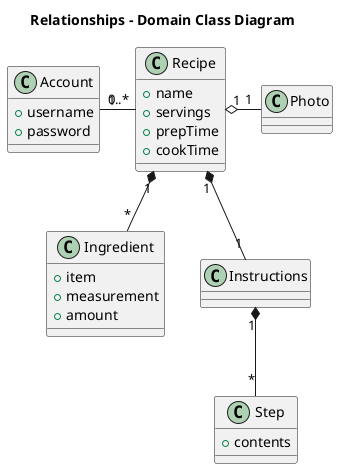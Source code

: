 @startuml

title Relationships - Domain Class Diagram

class Recipe {
  +name
  +servings
  +prepTime
  +cookTime
}
class Account{
  +username
  +password
}
class Photo
class Ingredient{
  +item
  +measurement
  +amount
}
class Instructions
class Step{
  +contents
}

Recipe "1" *-down- "*" Ingredient
Recipe "1" *-down- "1" Instructions
Recipe "0..*" -left- "1" Account
Recipe "1" o-right- "1" Photo
Instructions "1" *-down- "*" Step

@enduml